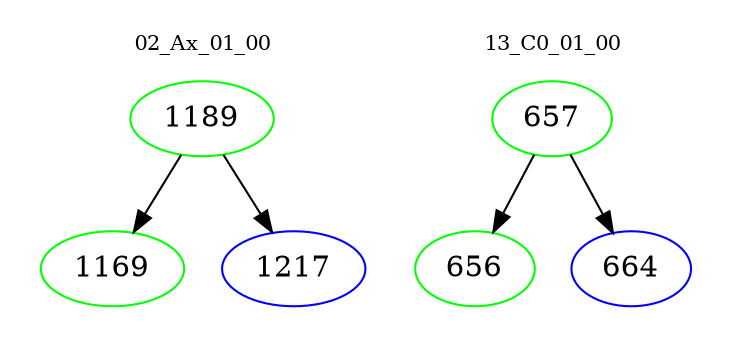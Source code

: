 digraph{
subgraph cluster_0 {
color = white
label = "02_Ax_01_00";
fontsize=10;
T0_1189 [label="1189", color="green"]
T0_1189 -> T0_1169 [color="black"]
T0_1169 [label="1169", color="green"]
T0_1189 -> T0_1217 [color="black"]
T0_1217 [label="1217", color="blue"]
}
subgraph cluster_1 {
color = white
label = "13_C0_01_00";
fontsize=10;
T1_657 [label="657", color="green"]
T1_657 -> T1_656 [color="black"]
T1_656 [label="656", color="green"]
T1_657 -> T1_664 [color="black"]
T1_664 [label="664", color="blue"]
}
}
